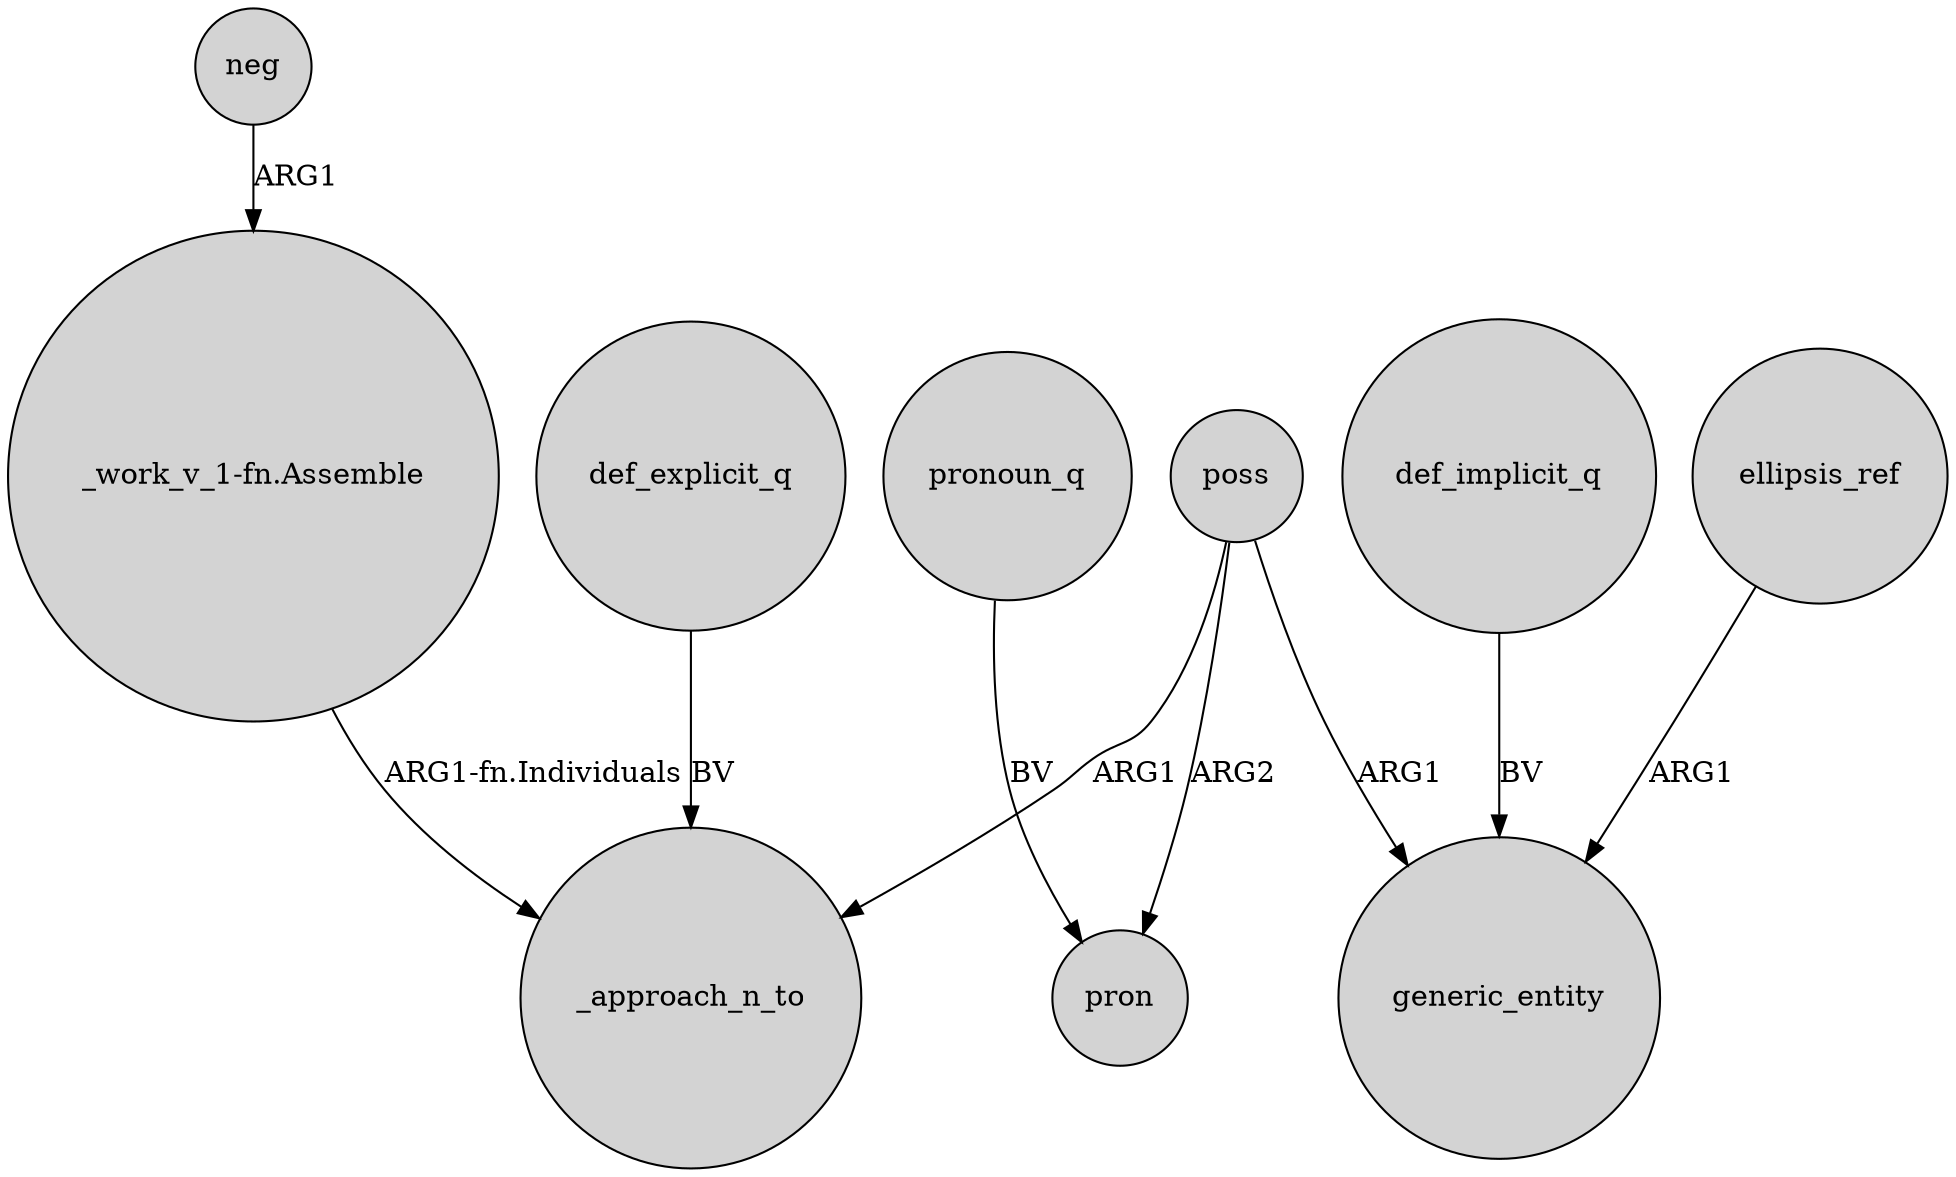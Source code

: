 digraph {
	node [shape=circle style=filled]
	neg -> "_work_v_1-fn.Assemble" [label=ARG1]
	def_explicit_q -> _approach_n_to [label=BV]
	ellipsis_ref -> generic_entity [label=ARG1]
	poss -> generic_entity [label=ARG1]
	def_implicit_q -> generic_entity [label=BV]
	poss -> _approach_n_to [label=ARG1]
	"_work_v_1-fn.Assemble" -> _approach_n_to [label="ARG1-fn.Individuals"]
	pronoun_q -> pron [label=BV]
	poss -> pron [label=ARG2]
}
